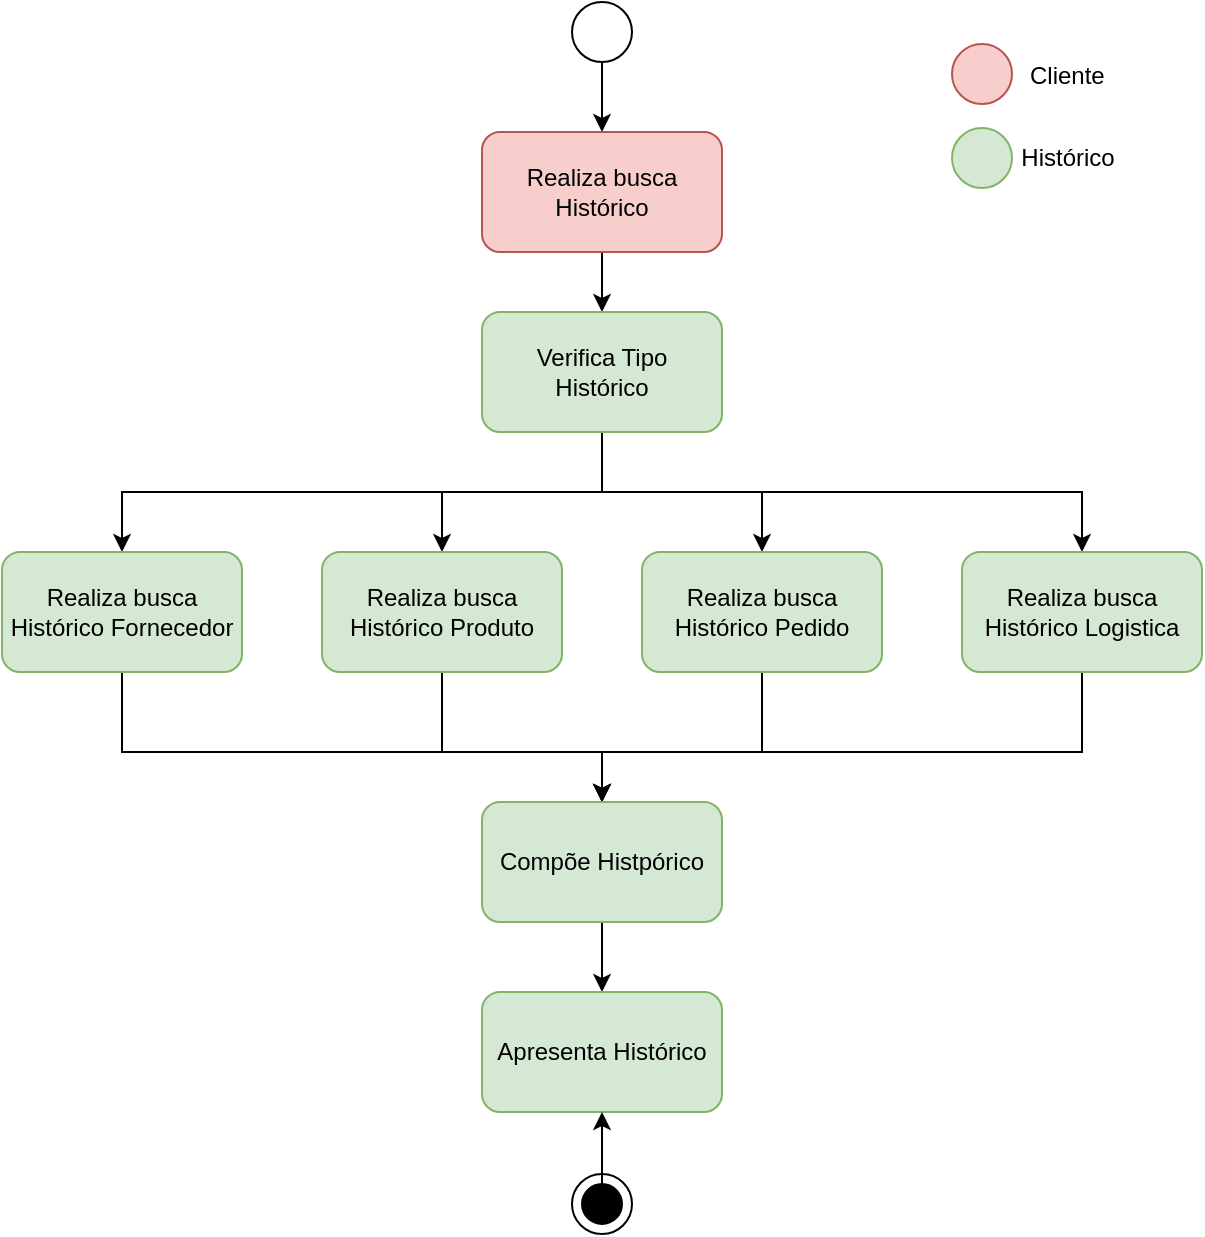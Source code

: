 <mxfile version="13.7.3" type="device"><diagram id="lu5aais96QkSY5nNsU2L" name="Page-1"><mxGraphModel dx="1163" dy="669" grid="1" gridSize="10" guides="1" tooltips="1" connect="1" arrows="1" fold="1" page="1" pageScale="1" pageWidth="827" pageHeight="1169" math="0" shadow="0"><root><mxCell id="0"/><mxCell id="1" parent="0"/><mxCell id="zH5IuLsBlhPt8wxB-DJV-24" style="edgeStyle=orthogonalEdgeStyle;rounded=0;orthogonalLoop=1;jettySize=auto;html=1;" parent="1" source="zH5IuLsBlhPt8wxB-DJV-1" target="zH5IuLsBlhPt8wxB-DJV-2" edge="1"><mxGeometry relative="1" as="geometry"/></mxCell><mxCell id="zH5IuLsBlhPt8wxB-DJV-1" value="" style="ellipse;whiteSpace=wrap;html=1;aspect=fixed;" parent="1" vertex="1"><mxGeometry x="335" y="29" width="30" height="30" as="geometry"/></mxCell><mxCell id="djG_f4PAFBREaISczapo-8" style="edgeStyle=orthogonalEdgeStyle;rounded=0;orthogonalLoop=1;jettySize=auto;html=1;entryX=0.5;entryY=0;entryDx=0;entryDy=0;" edge="1" parent="1" source="zH5IuLsBlhPt8wxB-DJV-2" target="djG_f4PAFBREaISczapo-1"><mxGeometry relative="1" as="geometry"/></mxCell><mxCell id="zH5IuLsBlhPt8wxB-DJV-2" value="Realiza busca Histórico" style="rounded=1;whiteSpace=wrap;html=1;fillColor=#f8cecc;strokeColor=#b85450;" parent="1" vertex="1"><mxGeometry x="290" y="94" width="120" height="60" as="geometry"/></mxCell><mxCell id="zH5IuLsBlhPt8wxB-DJV-15" value="Não" style="edgeStyle=orthogonalEdgeStyle;rounded=0;orthogonalLoop=1;jettySize=auto;html=1;exitX=0;exitY=0.5;exitDx=0;exitDy=0;exitPerimeter=0;entryX=0.008;entryY=0.367;entryDx=0;entryDy=0;entryPerimeter=0;" parent="1" edge="1"><mxGeometry relative="1" as="geometry"><Array as="points"><mxPoint x="40" y="820"/><mxPoint x="40" y="492"/></Array><mxPoint x="125.96" y="492.02" as="targetPoint"/></mxGeometry></mxCell><mxCell id="1w-mzdvnedr5Iswd3l13-38" value="" style="ellipse;whiteSpace=wrap;html=1;aspect=fixed;fillColor=#f8cecc;strokeColor=#b85450;" parent="1" vertex="1"><mxGeometry x="525" y="50" width="30" height="30" as="geometry"/></mxCell><mxCell id="1w-mzdvnedr5Iswd3l13-39" value="Cliente" style="text;html=1;strokeColor=none;fillColor=none;align=left;verticalAlign=middle;whiteSpace=wrap;rounded=0;" parent="1" vertex="1"><mxGeometry x="562" y="56" width="40" height="20" as="geometry"/></mxCell><mxCell id="1w-mzdvnedr5Iswd3l13-40" value="" style="ellipse;whiteSpace=wrap;html=1;aspect=fixed;fillColor=#d5e8d4;strokeColor=#82b366;" parent="1" vertex="1"><mxGeometry x="525" y="92" width="30" height="30" as="geometry"/></mxCell><mxCell id="1w-mzdvnedr5Iswd3l13-41" value="Histórico" style="text;html=1;strokeColor=none;fillColor=none;align=center;verticalAlign=middle;whiteSpace=wrap;rounded=0;" parent="1" vertex="1"><mxGeometry x="563" y="97" width="40" height="20" as="geometry"/></mxCell><mxCell id="djG_f4PAFBREaISczapo-9" style="edgeStyle=orthogonalEdgeStyle;rounded=0;orthogonalLoop=1;jettySize=auto;html=1;entryX=0.5;entryY=0;entryDx=0;entryDy=0;exitX=0.5;exitY=1;exitDx=0;exitDy=0;" edge="1" parent="1" source="djG_f4PAFBREaISczapo-1" target="djG_f4PAFBREaISczapo-2"><mxGeometry relative="1" as="geometry"/></mxCell><mxCell id="djG_f4PAFBREaISczapo-10" style="edgeStyle=orthogonalEdgeStyle;rounded=0;orthogonalLoop=1;jettySize=auto;html=1;exitX=0.5;exitY=1;exitDx=0;exitDy=0;entryX=0.5;entryY=0;entryDx=0;entryDy=0;" edge="1" parent="1" source="djG_f4PAFBREaISczapo-1" target="djG_f4PAFBREaISczapo-3"><mxGeometry relative="1" as="geometry"/></mxCell><mxCell id="djG_f4PAFBREaISczapo-11" style="edgeStyle=orthogonalEdgeStyle;rounded=0;orthogonalLoop=1;jettySize=auto;html=1;exitX=0.5;exitY=1;exitDx=0;exitDy=0;entryX=0.5;entryY=0;entryDx=0;entryDy=0;" edge="1" parent="1" source="djG_f4PAFBREaISczapo-1" target="djG_f4PAFBREaISczapo-4"><mxGeometry relative="1" as="geometry"/></mxCell><mxCell id="djG_f4PAFBREaISczapo-12" style="edgeStyle=orthogonalEdgeStyle;rounded=0;orthogonalLoop=1;jettySize=auto;html=1;exitX=0.5;exitY=1;exitDx=0;exitDy=0;" edge="1" parent="1" source="djG_f4PAFBREaISczapo-1" target="djG_f4PAFBREaISczapo-5"><mxGeometry relative="1" as="geometry"/></mxCell><mxCell id="djG_f4PAFBREaISczapo-1" value="Verifica Tipo &lt;br&gt;Histórico" style="rounded=1;whiteSpace=wrap;html=1;fillColor=#d5e8d4;strokeColor=#82b366;" vertex="1" parent="1"><mxGeometry x="290" y="184" width="120" height="60" as="geometry"/></mxCell><mxCell id="djG_f4PAFBREaISczapo-13" style="edgeStyle=orthogonalEdgeStyle;rounded=0;orthogonalLoop=1;jettySize=auto;html=1;" edge="1" parent="1" source="djG_f4PAFBREaISczapo-2" target="djG_f4PAFBREaISczapo-6"><mxGeometry relative="1" as="geometry"><Array as="points"><mxPoint x="110" y="404"/><mxPoint x="350" y="404"/></Array></mxGeometry></mxCell><mxCell id="djG_f4PAFBREaISczapo-2" value="Realiza busca Histórico Fornecedor" style="rounded=1;whiteSpace=wrap;html=1;fillColor=#d5e8d4;strokeColor=#82b366;" vertex="1" parent="1"><mxGeometry x="50" y="304" width="120" height="60" as="geometry"/></mxCell><mxCell id="djG_f4PAFBREaISczapo-15" style="edgeStyle=orthogonalEdgeStyle;rounded=0;orthogonalLoop=1;jettySize=auto;html=1;exitX=0.5;exitY=1;exitDx=0;exitDy=0;entryX=0.5;entryY=0;entryDx=0;entryDy=0;" edge="1" parent="1" source="djG_f4PAFBREaISczapo-3" target="djG_f4PAFBREaISczapo-6"><mxGeometry relative="1" as="geometry"><Array as="points"><mxPoint x="270" y="404"/><mxPoint x="350" y="404"/></Array></mxGeometry></mxCell><mxCell id="djG_f4PAFBREaISczapo-3" value="Realiza busca Histórico Produto" style="rounded=1;whiteSpace=wrap;html=1;fillColor=#d5e8d4;strokeColor=#82b366;" vertex="1" parent="1"><mxGeometry x="210" y="304" width="120" height="60" as="geometry"/></mxCell><mxCell id="djG_f4PAFBREaISczapo-16" style="edgeStyle=orthogonalEdgeStyle;rounded=0;orthogonalLoop=1;jettySize=auto;html=1;exitX=0.5;exitY=1;exitDx=0;exitDy=0;entryX=0.5;entryY=0;entryDx=0;entryDy=0;" edge="1" parent="1" source="djG_f4PAFBREaISczapo-4" target="djG_f4PAFBREaISczapo-6"><mxGeometry relative="1" as="geometry"><Array as="points"><mxPoint x="430" y="404"/><mxPoint x="350" y="404"/></Array></mxGeometry></mxCell><mxCell id="djG_f4PAFBREaISczapo-4" value="Realiza busca Histórico Pedido" style="rounded=1;whiteSpace=wrap;html=1;fillColor=#d5e8d4;strokeColor=#82b366;" vertex="1" parent="1"><mxGeometry x="370" y="304" width="120" height="60" as="geometry"/></mxCell><mxCell id="djG_f4PAFBREaISczapo-17" style="edgeStyle=orthogonalEdgeStyle;rounded=0;orthogonalLoop=1;jettySize=auto;html=1;exitX=0.5;exitY=1;exitDx=0;exitDy=0;entryX=0.5;entryY=0;entryDx=0;entryDy=0;" edge="1" parent="1" source="djG_f4PAFBREaISczapo-5" target="djG_f4PAFBREaISczapo-6"><mxGeometry relative="1" as="geometry"><Array as="points"><mxPoint x="590" y="404"/><mxPoint x="350" y="404"/></Array></mxGeometry></mxCell><mxCell id="djG_f4PAFBREaISczapo-5" value="Realiza busca Histórico Logistica" style="rounded=1;whiteSpace=wrap;html=1;fillColor=#d5e8d4;strokeColor=#82b366;" vertex="1" parent="1"><mxGeometry x="530" y="304" width="120" height="60" as="geometry"/></mxCell><mxCell id="djG_f4PAFBREaISczapo-18" style="edgeStyle=orthogonalEdgeStyle;rounded=0;orthogonalLoop=1;jettySize=auto;html=1;exitX=0.5;exitY=1;exitDx=0;exitDy=0;entryX=0.5;entryY=0;entryDx=0;entryDy=0;" edge="1" parent="1" source="djG_f4PAFBREaISczapo-6" target="djG_f4PAFBREaISczapo-7"><mxGeometry relative="1" as="geometry"/></mxCell><mxCell id="djG_f4PAFBREaISczapo-6" value="Compõe Histpórico" style="rounded=1;whiteSpace=wrap;html=1;fillColor=#d5e8d4;strokeColor=#82b366;" vertex="1" parent="1"><mxGeometry x="290" y="429" width="120" height="60" as="geometry"/></mxCell><mxCell id="djG_f4PAFBREaISczapo-7" value="Apresenta Histórico" style="rounded=1;whiteSpace=wrap;html=1;fillColor=#d5e8d4;strokeColor=#82b366;" vertex="1" parent="1"><mxGeometry x="290" y="524" width="120" height="60" as="geometry"/></mxCell><mxCell id="djG_f4PAFBREaISczapo-19" value="" style="group" vertex="1" connectable="0" parent="1"><mxGeometry x="335" y="615" width="30" height="30" as="geometry"/></mxCell><mxCell id="djG_f4PAFBREaISczapo-20" value="" style="ellipse;whiteSpace=wrap;html=1;aspect=fixed;" vertex="1" parent="djG_f4PAFBREaISczapo-19"><mxGeometry width="30" height="30" as="geometry"/></mxCell><mxCell id="djG_f4PAFBREaISczapo-21" value="" style="ellipse;whiteSpace=wrap;html=1;aspect=fixed;fillColor=#000000;" vertex="1" parent="djG_f4PAFBREaISczapo-19"><mxGeometry x="5" y="5" width="20" height="20" as="geometry"/></mxCell><mxCell id="djG_f4PAFBREaISczapo-22" style="edgeStyle=orthogonalEdgeStyle;rounded=0;orthogonalLoop=1;jettySize=auto;html=1;exitX=0.5;exitY=0;exitDx=0;exitDy=0;" edge="1" parent="1" source="djG_f4PAFBREaISczapo-21" target="djG_f4PAFBREaISczapo-7"><mxGeometry relative="1" as="geometry"><mxPoint x="340" y="694" as="targetPoint"/></mxGeometry></mxCell></root></mxGraphModel></diagram></mxfile>